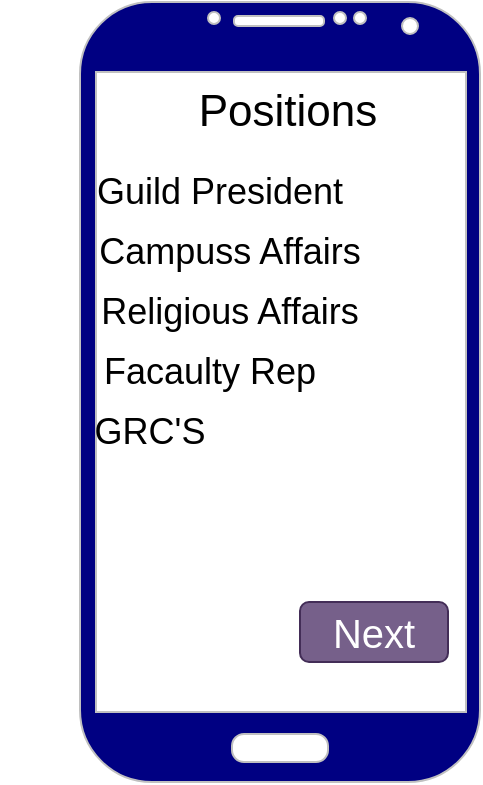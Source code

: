 <mxfile version="20.8.20" type="github"><diagram name="Page-1" id="tDJtKeQL7FBsXKCTAOSB"><mxGraphModel dx="880" dy="484" grid="1" gridSize="10" guides="1" tooltips="1" connect="1" arrows="1" fold="1" page="1" pageScale="1" pageWidth="827" pageHeight="1169" math="0" shadow="0"><root><mxCell id="0"/><mxCell id="1" parent="0"/><mxCell id="9XKjzgn8QZiRgzEjqdLI-1" value="" style="verticalLabelPosition=bottom;verticalAlign=top;html=1;shadow=0;dashed=0;strokeWidth=1;shape=mxgraph.android.phone2;strokeColor=#c0c0c0;fillColor=#000082;" vertex="1" parent="1"><mxGeometry x="310" y="60" width="200" height="390" as="geometry"/></mxCell><mxCell id="9XKjzgn8QZiRgzEjqdLI-2" value="Positions" style="text;html=1;strokeColor=none;fillColor=none;align=center;verticalAlign=middle;whiteSpace=wrap;rounded=0;fontSize=22;" vertex="1" parent="1"><mxGeometry x="384" y="100" width="60" height="30" as="geometry"/></mxCell><mxCell id="9XKjzgn8QZiRgzEjqdLI-3" value="Guild President" style="text;html=1;strokeColor=none;fillColor=none;align=center;verticalAlign=middle;whiteSpace=wrap;rounded=0;fontSize=18;" vertex="1" parent="1"><mxGeometry x="305" y="140" width="150" height="30" as="geometry"/></mxCell><mxCell id="9XKjzgn8QZiRgzEjqdLI-6" value="GRC'S" style="text;html=1;strokeColor=none;fillColor=none;align=center;verticalAlign=middle;whiteSpace=wrap;rounded=0;fontSize=18;" vertex="1" parent="1"><mxGeometry x="270" y="260" width="150" height="30" as="geometry"/></mxCell><mxCell id="9XKjzgn8QZiRgzEjqdLI-7" value="Campuss Affairs" style="text;html=1;strokeColor=none;fillColor=none;align=center;verticalAlign=middle;whiteSpace=wrap;rounded=0;fontSize=18;" vertex="1" parent="1"><mxGeometry x="315" y="170" width="140" height="30" as="geometry"/></mxCell><mxCell id="9XKjzgn8QZiRgzEjqdLI-8" value="Religious Affairs" style="text;html=1;strokeColor=none;fillColor=none;align=center;verticalAlign=middle;whiteSpace=wrap;rounded=0;fontSize=18;" vertex="1" parent="1"><mxGeometry x="310" y="200" width="150" height="30" as="geometry"/></mxCell><mxCell id="9XKjzgn8QZiRgzEjqdLI-10" value="Facaulty Rep" style="text;html=1;strokeColor=none;fillColor=none;align=center;verticalAlign=middle;whiteSpace=wrap;rounded=0;fontSize=18;" vertex="1" parent="1"><mxGeometry x="320" y="230" width="110" height="30" as="geometry"/></mxCell><mxCell id="9XKjzgn8QZiRgzEjqdLI-12" value="Next" style="rounded=1;html=1;shadow=0;dashed=0;whiteSpace=wrap;fontSize=20;fillColor=#76608a;align=center;strokeColor=#432D57;fontColor=#ffffff;" vertex="1" parent="1"><mxGeometry x="420" y="360" width="74" height="30" as="geometry"/></mxCell></root></mxGraphModel></diagram></mxfile>